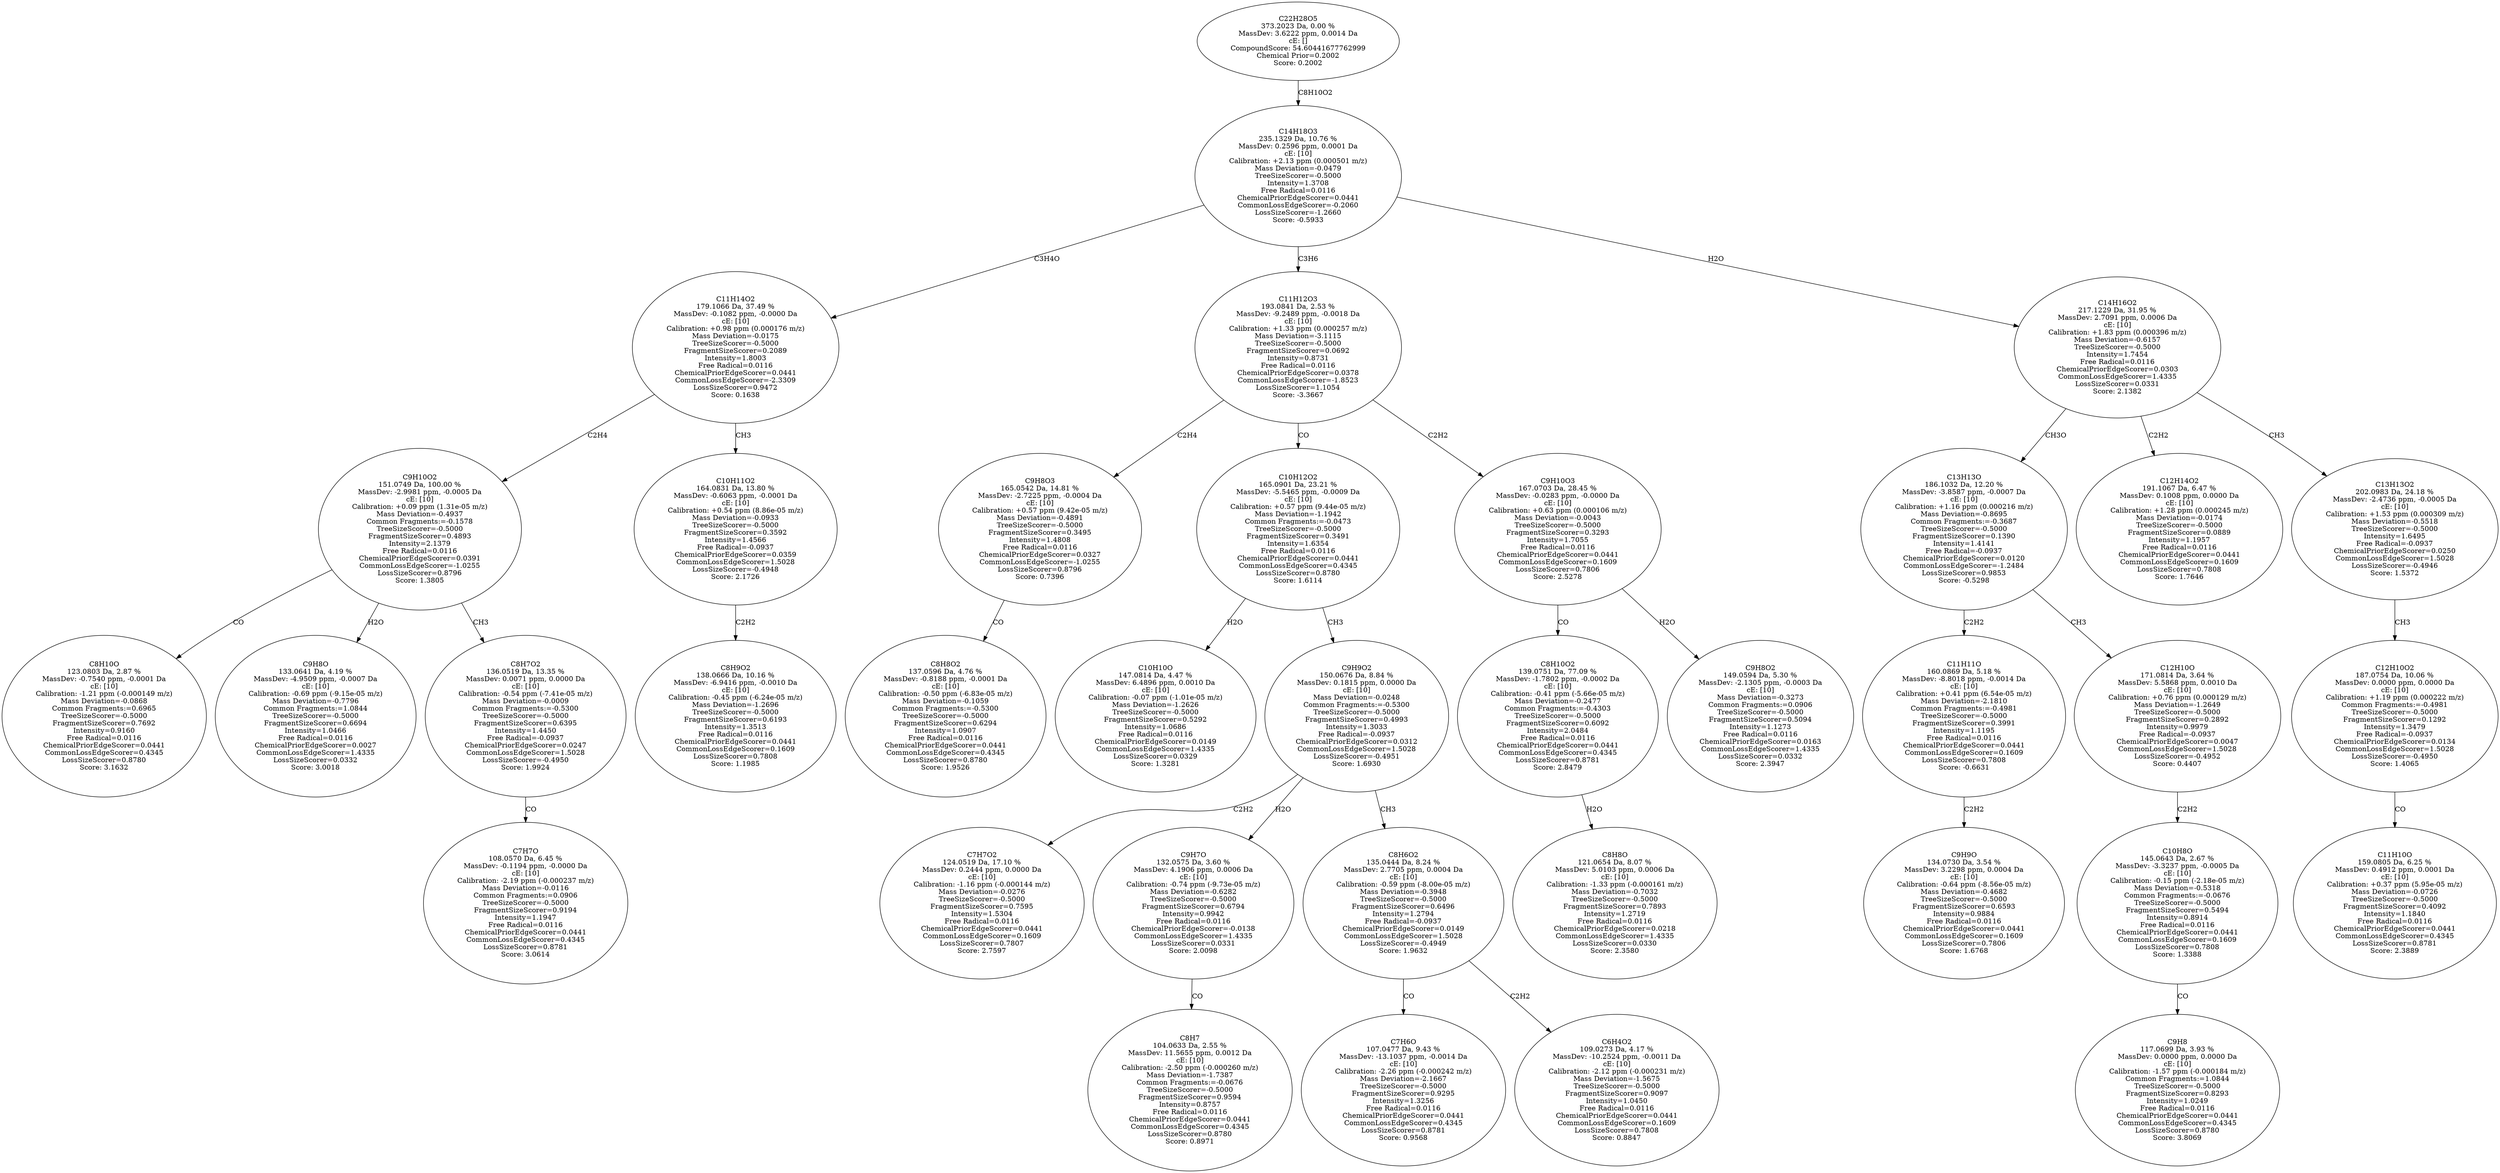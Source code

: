 strict digraph {
v1 [label="C8H10O\n123.0803 Da, 2.87 %\nMassDev: -0.7540 ppm, -0.0001 Da\ncE: [10]\nCalibration: -1.21 ppm (-0.000149 m/z)\nMass Deviation=-0.0868\nCommon Fragments:=0.6965\nTreeSizeScorer=-0.5000\nFragmentSizeScorer=0.7692\nIntensity=0.9160\nFree Radical=0.0116\nChemicalPriorEdgeScorer=0.0441\nCommonLossEdgeScorer=0.4345\nLossSizeScorer=0.8780\nScore: 3.1632"];
v2 [label="C9H8O\n133.0641 Da, 4.19 %\nMassDev: -4.9509 ppm, -0.0007 Da\ncE: [10]\nCalibration: -0.69 ppm (-9.15e-05 m/z)\nMass Deviation=-0.7796\nCommon Fragments:=1.0844\nTreeSizeScorer=-0.5000\nFragmentSizeScorer=0.6694\nIntensity=1.0466\nFree Radical=0.0116\nChemicalPriorEdgeScorer=0.0027\nCommonLossEdgeScorer=1.4335\nLossSizeScorer=0.0332\nScore: 3.0018"];
v3 [label="C7H7O\n108.0570 Da, 6.45 %\nMassDev: -0.1194 ppm, -0.0000 Da\ncE: [10]\nCalibration: -2.19 ppm (-0.000237 m/z)\nMass Deviation=-0.0116\nCommon Fragments:=0.0906\nTreeSizeScorer=-0.5000\nFragmentSizeScorer=0.9194\nIntensity=1.1947\nFree Radical=0.0116\nChemicalPriorEdgeScorer=0.0441\nCommonLossEdgeScorer=0.4345\nLossSizeScorer=0.8781\nScore: 3.0614"];
v4 [label="C8H7O2\n136.0519 Da, 13.35 %\nMassDev: 0.0071 ppm, 0.0000 Da\ncE: [10]\nCalibration: -0.54 ppm (-7.41e-05 m/z)\nMass Deviation=-0.0009\nCommon Fragments:=-0.5300\nTreeSizeScorer=-0.5000\nFragmentSizeScorer=0.6395\nIntensity=1.4450\nFree Radical=-0.0937\nChemicalPriorEdgeScorer=0.0247\nCommonLossEdgeScorer=1.5028\nLossSizeScorer=-0.4950\nScore: 1.9924"];
v5 [label="C9H10O2\n151.0749 Da, 100.00 %\nMassDev: -2.9981 ppm, -0.0005 Da\ncE: [10]\nCalibration: +0.09 ppm (1.31e-05 m/z)\nMass Deviation=-0.4937\nCommon Fragments:=-0.1578\nTreeSizeScorer=-0.5000\nFragmentSizeScorer=0.4893\nIntensity=2.1379\nFree Radical=0.0116\nChemicalPriorEdgeScorer=0.0391\nCommonLossEdgeScorer=-1.0255\nLossSizeScorer=0.8796\nScore: 1.3805"];
v6 [label="C8H9O2\n138.0666 Da, 10.16 %\nMassDev: -6.9416 ppm, -0.0010 Da\ncE: [10]\nCalibration: -0.45 ppm (-6.24e-05 m/z)\nMass Deviation=-1.2696\nTreeSizeScorer=-0.5000\nFragmentSizeScorer=0.6193\nIntensity=1.3513\nFree Radical=0.0116\nChemicalPriorEdgeScorer=0.0441\nCommonLossEdgeScorer=0.1609\nLossSizeScorer=0.7808\nScore: 1.1985"];
v7 [label="C10H11O2\n164.0831 Da, 13.80 %\nMassDev: -0.6063 ppm, -0.0001 Da\ncE: [10]\nCalibration: +0.54 ppm (8.86e-05 m/z)\nMass Deviation=-0.0933\nTreeSizeScorer=-0.5000\nFragmentSizeScorer=0.3592\nIntensity=1.4566\nFree Radical=-0.0937\nChemicalPriorEdgeScorer=0.0359\nCommonLossEdgeScorer=1.5028\nLossSizeScorer=-0.4948\nScore: 2.1726"];
v8 [label="C11H14O2\n179.1066 Da, 37.49 %\nMassDev: -0.1082 ppm, -0.0000 Da\ncE: [10]\nCalibration: +0.98 ppm (0.000176 m/z)\nMass Deviation=-0.0175\nTreeSizeScorer=-0.5000\nFragmentSizeScorer=0.2089\nIntensity=1.8003\nFree Radical=0.0116\nChemicalPriorEdgeScorer=0.0441\nCommonLossEdgeScorer=-2.3309\nLossSizeScorer=0.9472\nScore: 0.1638"];
v9 [label="C8H8O2\n137.0596 Da, 4.76 %\nMassDev: -0.8188 ppm, -0.0001 Da\ncE: [10]\nCalibration: -0.50 ppm (-6.83e-05 m/z)\nMass Deviation=-0.1059\nCommon Fragments:=-0.5300\nTreeSizeScorer=-0.5000\nFragmentSizeScorer=0.6294\nIntensity=1.0907\nFree Radical=0.0116\nChemicalPriorEdgeScorer=0.0441\nCommonLossEdgeScorer=0.4345\nLossSizeScorer=0.8780\nScore: 1.9526"];
v10 [label="C9H8O3\n165.0542 Da, 14.81 %\nMassDev: -2.7225 ppm, -0.0004 Da\ncE: [10]\nCalibration: +0.57 ppm (9.42e-05 m/z)\nMass Deviation=-0.4891\nTreeSizeScorer=-0.5000\nFragmentSizeScorer=0.3495\nIntensity=1.4808\nFree Radical=0.0116\nChemicalPriorEdgeScorer=0.0327\nCommonLossEdgeScorer=-1.0255\nLossSizeScorer=0.8796\nScore: 0.7396"];
v11 [label="C10H10O\n147.0814 Da, 4.47 %\nMassDev: 6.4896 ppm, 0.0010 Da\ncE: [10]\nCalibration: -0.07 ppm (-1.01e-05 m/z)\nMass Deviation=-1.2626\nTreeSizeScorer=-0.5000\nFragmentSizeScorer=0.5292\nIntensity=1.0686\nFree Radical=0.0116\nChemicalPriorEdgeScorer=0.0149\nCommonLossEdgeScorer=1.4335\nLossSizeScorer=0.0329\nScore: 1.3281"];
v12 [label="C7H7O2\n124.0519 Da, 17.10 %\nMassDev: 0.2444 ppm, 0.0000 Da\ncE: [10]\nCalibration: -1.16 ppm (-0.000144 m/z)\nMass Deviation=-0.0276\nTreeSizeScorer=-0.5000\nFragmentSizeScorer=0.7595\nIntensity=1.5304\nFree Radical=0.0116\nChemicalPriorEdgeScorer=0.0441\nCommonLossEdgeScorer=0.1609\nLossSizeScorer=0.7807\nScore: 2.7597"];
v13 [label="C8H7\n104.0633 Da, 2.55 %\nMassDev: 11.5655 ppm, 0.0012 Da\ncE: [10]\nCalibration: -2.50 ppm (-0.000260 m/z)\nMass Deviation=-1.7387\nCommon Fragments:=-0.0676\nTreeSizeScorer=-0.5000\nFragmentSizeScorer=0.9594\nIntensity=0.8757\nFree Radical=0.0116\nChemicalPriorEdgeScorer=0.0441\nCommonLossEdgeScorer=0.4345\nLossSizeScorer=0.8780\nScore: 0.8971"];
v14 [label="C9H7O\n132.0575 Da, 3.60 %\nMassDev: 4.1906 ppm, 0.0006 Da\ncE: [10]\nCalibration: -0.74 ppm (-9.73e-05 m/z)\nMass Deviation=-0.6282\nTreeSizeScorer=-0.5000\nFragmentSizeScorer=0.6794\nIntensity=0.9942\nFree Radical=0.0116\nChemicalPriorEdgeScorer=-0.0138\nCommonLossEdgeScorer=1.4335\nLossSizeScorer=0.0331\nScore: 2.0098"];
v15 [label="C7H6O\n107.0477 Da, 9.43 %\nMassDev: -13.1037 ppm, -0.0014 Da\ncE: [10]\nCalibration: -2.26 ppm (-0.000242 m/z)\nMass Deviation=-2.1667\nTreeSizeScorer=-0.5000\nFragmentSizeScorer=0.9295\nIntensity=1.3256\nFree Radical=0.0116\nChemicalPriorEdgeScorer=0.0441\nCommonLossEdgeScorer=0.4345\nLossSizeScorer=0.8781\nScore: 0.9568"];
v16 [label="C6H4O2\n109.0273 Da, 4.17 %\nMassDev: -10.2524 ppm, -0.0011 Da\ncE: [10]\nCalibration: -2.12 ppm (-0.000231 m/z)\nMass Deviation=-1.5675\nTreeSizeScorer=-0.5000\nFragmentSizeScorer=0.9097\nIntensity=1.0450\nFree Radical=0.0116\nChemicalPriorEdgeScorer=0.0441\nCommonLossEdgeScorer=0.1609\nLossSizeScorer=0.7808\nScore: 0.8847"];
v17 [label="C8H6O2\n135.0444 Da, 8.24 %\nMassDev: 2.7705 ppm, 0.0004 Da\ncE: [10]\nCalibration: -0.59 ppm (-8.00e-05 m/z)\nMass Deviation=-0.3948\nTreeSizeScorer=-0.5000\nFragmentSizeScorer=0.6496\nIntensity=1.2794\nFree Radical=-0.0937\nChemicalPriorEdgeScorer=0.0149\nCommonLossEdgeScorer=1.5028\nLossSizeScorer=-0.4949\nScore: 1.9632"];
v18 [label="C9H9O2\n150.0676 Da, 8.84 %\nMassDev: 0.1815 ppm, 0.0000 Da\ncE: [10]\nMass Deviation=-0.0248\nCommon Fragments:=-0.5300\nTreeSizeScorer=-0.5000\nFragmentSizeScorer=0.4993\nIntensity=1.3033\nFree Radical=-0.0937\nChemicalPriorEdgeScorer=0.0312\nCommonLossEdgeScorer=1.5028\nLossSizeScorer=-0.4951\nScore: 1.6930"];
v19 [label="C10H12O2\n165.0901 Da, 23.21 %\nMassDev: -5.5465 ppm, -0.0009 Da\ncE: [10]\nCalibration: +0.57 ppm (9.44e-05 m/z)\nMass Deviation=-1.1942\nCommon Fragments:=-0.0473\nTreeSizeScorer=-0.5000\nFragmentSizeScorer=0.3491\nIntensity=1.6354\nFree Radical=0.0116\nChemicalPriorEdgeScorer=0.0441\nCommonLossEdgeScorer=0.4345\nLossSizeScorer=0.8780\nScore: 1.6114"];
v20 [label="C8H8O\n121.0654 Da, 8.07 %\nMassDev: 5.0103 ppm, 0.0006 Da\ncE: [10]\nCalibration: -1.33 ppm (-0.000161 m/z)\nMass Deviation=-0.7032\nTreeSizeScorer=-0.5000\nFragmentSizeScorer=0.7893\nIntensity=1.2719\nFree Radical=0.0116\nChemicalPriorEdgeScorer=0.0218\nCommonLossEdgeScorer=1.4335\nLossSizeScorer=0.0330\nScore: 2.3580"];
v21 [label="C8H10O2\n139.0751 Da, 77.09 %\nMassDev: -1.7802 ppm, -0.0002 Da\ncE: [10]\nCalibration: -0.41 ppm (-5.66e-05 m/z)\nMass Deviation=-0.2477\nCommon Fragments:=-0.4303\nTreeSizeScorer=-0.5000\nFragmentSizeScorer=0.6092\nIntensity=2.0484\nFree Radical=0.0116\nChemicalPriorEdgeScorer=0.0441\nCommonLossEdgeScorer=0.4345\nLossSizeScorer=0.8781\nScore: 2.8479"];
v22 [label="C9H8O2\n149.0594 Da, 5.30 %\nMassDev: -2.1305 ppm, -0.0003 Da\ncE: [10]\nMass Deviation=-0.3273\nCommon Fragments:=0.0906\nTreeSizeScorer=-0.5000\nFragmentSizeScorer=0.5094\nIntensity=1.1273\nFree Radical=0.0116\nChemicalPriorEdgeScorer=0.0163\nCommonLossEdgeScorer=1.4335\nLossSizeScorer=0.0332\nScore: 2.3947"];
v23 [label="C9H10O3\n167.0703 Da, 28.45 %\nMassDev: -0.0283 ppm, -0.0000 Da\ncE: [10]\nCalibration: +0.63 ppm (0.000106 m/z)\nMass Deviation=-0.0043\nTreeSizeScorer=-0.5000\nFragmentSizeScorer=0.3293\nIntensity=1.7055\nFree Radical=0.0116\nChemicalPriorEdgeScorer=0.0441\nCommonLossEdgeScorer=0.1609\nLossSizeScorer=0.7806\nScore: 2.5278"];
v24 [label="C11H12O3\n193.0841 Da, 2.53 %\nMassDev: -9.2489 ppm, -0.0018 Da\ncE: [10]\nCalibration: +1.33 ppm (0.000257 m/z)\nMass Deviation=-3.1115\nTreeSizeScorer=-0.5000\nFragmentSizeScorer=0.0692\nIntensity=0.8731\nFree Radical=0.0116\nChemicalPriorEdgeScorer=0.0378\nCommonLossEdgeScorer=-1.8523\nLossSizeScorer=1.1054\nScore: -3.3667"];
v25 [label="C9H9O\n134.0730 Da, 3.54 %\nMassDev: 3.2298 ppm, 0.0004 Da\ncE: [10]\nCalibration: -0.64 ppm (-8.56e-05 m/z)\nMass Deviation=-0.4682\nTreeSizeScorer=-0.5000\nFragmentSizeScorer=0.6593\nIntensity=0.9884\nFree Radical=0.0116\nChemicalPriorEdgeScorer=0.0441\nCommonLossEdgeScorer=0.1609\nLossSizeScorer=0.7806\nScore: 1.6768"];
v26 [label="C11H11O\n160.0869 Da, 5.18 %\nMassDev: -8.8018 ppm, -0.0014 Da\ncE: [10]\nCalibration: +0.41 ppm (6.54e-05 m/z)\nMass Deviation=-2.1810\nCommon Fragments:=-0.4981\nTreeSizeScorer=-0.5000\nFragmentSizeScorer=0.3991\nIntensity=1.1195\nFree Radical=0.0116\nChemicalPriorEdgeScorer=0.0441\nCommonLossEdgeScorer=0.1609\nLossSizeScorer=0.7808\nScore: -0.6631"];
v27 [label="C9H8\n117.0699 Da, 3.93 %\nMassDev: 0.0000 ppm, 0.0000 Da\ncE: [10]\nCalibration: -1.57 ppm (-0.000184 m/z)\nCommon Fragments:=1.0844\nTreeSizeScorer=-0.5000\nFragmentSizeScorer=0.8293\nIntensity=1.0249\nFree Radical=0.0116\nChemicalPriorEdgeScorer=0.0441\nCommonLossEdgeScorer=0.4345\nLossSizeScorer=0.8780\nScore: 3.8069"];
v28 [label="C10H8O\n145.0643 Da, 2.67 %\nMassDev: -3.3237 ppm, -0.0005 Da\ncE: [10]\nCalibration: -0.15 ppm (-2.18e-05 m/z)\nMass Deviation=-0.5318\nCommon Fragments:=-0.0676\nTreeSizeScorer=-0.5000\nFragmentSizeScorer=0.5494\nIntensity=0.8914\nFree Radical=0.0116\nChemicalPriorEdgeScorer=0.0441\nCommonLossEdgeScorer=0.1609\nLossSizeScorer=0.7808\nScore: 1.3388"];
v29 [label="C12H10O\n171.0814 Da, 3.64 %\nMassDev: 5.5868 ppm, 0.0010 Da\ncE: [10]\nCalibration: +0.76 ppm (0.000129 m/z)\nMass Deviation=-1.2649\nTreeSizeScorer=-0.5000\nFragmentSizeScorer=0.2892\nIntensity=0.9979\nFree Radical=-0.0937\nChemicalPriorEdgeScorer=0.0047\nCommonLossEdgeScorer=1.5028\nLossSizeScorer=-0.4952\nScore: 0.4407"];
v30 [label="C13H13O\n186.1032 Da, 12.20 %\nMassDev: -3.8587 ppm, -0.0007 Da\ncE: [10]\nCalibration: +1.16 ppm (0.000216 m/z)\nMass Deviation=-0.8695\nCommon Fragments:=-0.3687\nTreeSizeScorer=-0.5000\nFragmentSizeScorer=0.1390\nIntensity=1.4141\nFree Radical=-0.0937\nChemicalPriorEdgeScorer=0.0120\nCommonLossEdgeScorer=-1.2484\nLossSizeScorer=0.9853\nScore: -0.5298"];
v31 [label="C12H14O2\n191.1067 Da, 6.47 %\nMassDev: 0.1008 ppm, 0.0000 Da\ncE: [10]\nCalibration: +1.28 ppm (0.000245 m/z)\nMass Deviation=-0.0174\nTreeSizeScorer=-0.5000\nFragmentSizeScorer=0.0889\nIntensity=1.1957\nFree Radical=0.0116\nChemicalPriorEdgeScorer=0.0441\nCommonLossEdgeScorer=0.1609\nLossSizeScorer=0.7808\nScore: 1.7646"];
v32 [label="C11H10O\n159.0805 Da, 6.25 %\nMassDev: 0.4912 ppm, 0.0001 Da\ncE: [10]\nCalibration: +0.37 ppm (5.95e-05 m/z)\nMass Deviation=-0.0726\nTreeSizeScorer=-0.5000\nFragmentSizeScorer=0.4092\nIntensity=1.1840\nFree Radical=0.0116\nChemicalPriorEdgeScorer=0.0441\nCommonLossEdgeScorer=0.4345\nLossSizeScorer=0.8781\nScore: 2.3889"];
v33 [label="C12H10O2\n187.0754 Da, 10.06 %\nMassDev: 0.0000 ppm, 0.0000 Da\ncE: [10]\nCalibration: +1.19 ppm (0.000222 m/z)\nCommon Fragments:=-0.4981\nTreeSizeScorer=-0.5000\nFragmentSizeScorer=0.1292\nIntensity=1.3479\nFree Radical=-0.0937\nChemicalPriorEdgeScorer=0.0134\nCommonLossEdgeScorer=1.5028\nLossSizeScorer=-0.4950\nScore: 1.4065"];
v34 [label="C13H13O2\n202.0983 Da, 24.18 %\nMassDev: -2.4736 ppm, -0.0005 Da\ncE: [10]\nCalibration: +1.53 ppm (0.000309 m/z)\nMass Deviation=-0.5518\nTreeSizeScorer=-0.5000\nIntensity=1.6495\nFree Radical=-0.0937\nChemicalPriorEdgeScorer=0.0250\nCommonLossEdgeScorer=1.5028\nLossSizeScorer=-0.4946\nScore: 1.5372"];
v35 [label="C14H16O2\n217.1229 Da, 31.95 %\nMassDev: 2.7091 ppm, 0.0006 Da\ncE: [10]\nCalibration: +1.83 ppm (0.000396 m/z)\nMass Deviation=-0.6157\nTreeSizeScorer=-0.5000\nIntensity=1.7454\nFree Radical=0.0116\nChemicalPriorEdgeScorer=0.0303\nCommonLossEdgeScorer=1.4335\nLossSizeScorer=0.0331\nScore: 2.1382"];
v36 [label="C14H18O3\n235.1329 Da, 10.76 %\nMassDev: 0.2596 ppm, 0.0001 Da\ncE: [10]\nCalibration: +2.13 ppm (0.000501 m/z)\nMass Deviation=-0.0479\nTreeSizeScorer=-0.5000\nIntensity=1.3708\nFree Radical=0.0116\nChemicalPriorEdgeScorer=0.0441\nCommonLossEdgeScorer=-0.2060\nLossSizeScorer=-1.2660\nScore: -0.5933"];
v37 [label="C22H28O5\n373.2023 Da, 0.00 %\nMassDev: 3.6222 ppm, 0.0014 Da\ncE: []\nCompoundScore: 54.60441677762999\nChemical Prior=0.2002\nScore: 0.2002"];
v5 -> v1 [label="CO"];
v5 -> v2 [label="H2O"];
v4 -> v3 [label="CO"];
v5 -> v4 [label="CH3"];
v8 -> v5 [label="C2H4"];
v7 -> v6 [label="C2H2"];
v8 -> v7 [label="CH3"];
v36 -> v8 [label="C3H4O"];
v10 -> v9 [label="CO"];
v24 -> v10 [label="C2H4"];
v19 -> v11 [label="H2O"];
v18 -> v12 [label="C2H2"];
v14 -> v13 [label="CO"];
v18 -> v14 [label="H2O"];
v17 -> v15 [label="CO"];
v17 -> v16 [label="C2H2"];
v18 -> v17 [label="CH3"];
v19 -> v18 [label="CH3"];
v24 -> v19 [label="CO"];
v21 -> v20 [label="H2O"];
v23 -> v21 [label="CO"];
v23 -> v22 [label="H2O"];
v24 -> v23 [label="C2H2"];
v36 -> v24 [label="C3H6"];
v26 -> v25 [label="C2H2"];
v30 -> v26 [label="C2H2"];
v28 -> v27 [label="CO"];
v29 -> v28 [label="C2H2"];
v30 -> v29 [label="CH3"];
v35 -> v30 [label="CH3O"];
v35 -> v31 [label="C2H2"];
v33 -> v32 [label="CO"];
v34 -> v33 [label="CH3"];
v35 -> v34 [label="CH3"];
v36 -> v35 [label="H2O"];
v37 -> v36 [label="C8H10O2"];
}